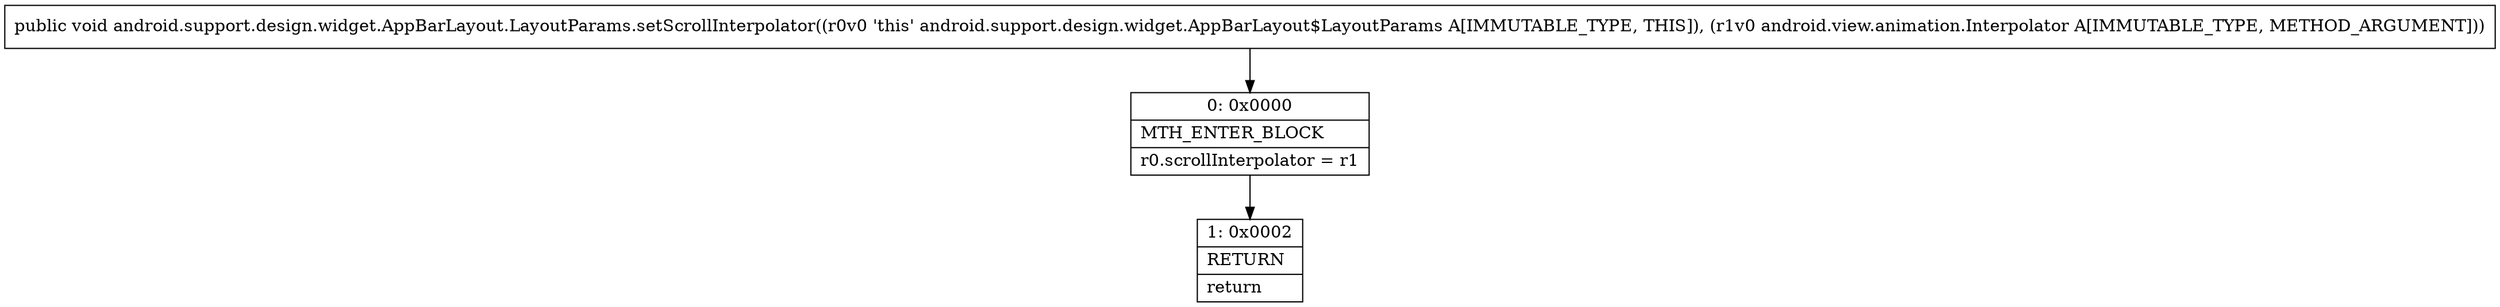 digraph "CFG forandroid.support.design.widget.AppBarLayout.LayoutParams.setScrollInterpolator(Landroid\/view\/animation\/Interpolator;)V" {
Node_0 [shape=record,label="{0\:\ 0x0000|MTH_ENTER_BLOCK\l|r0.scrollInterpolator = r1\l}"];
Node_1 [shape=record,label="{1\:\ 0x0002|RETURN\l|return\l}"];
MethodNode[shape=record,label="{public void android.support.design.widget.AppBarLayout.LayoutParams.setScrollInterpolator((r0v0 'this' android.support.design.widget.AppBarLayout$LayoutParams A[IMMUTABLE_TYPE, THIS]), (r1v0 android.view.animation.Interpolator A[IMMUTABLE_TYPE, METHOD_ARGUMENT])) }"];
MethodNode -> Node_0;
Node_0 -> Node_1;
}

